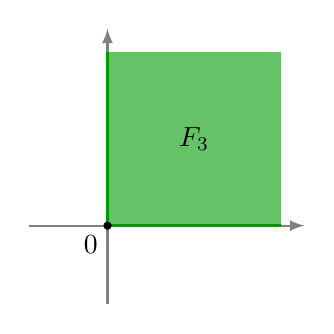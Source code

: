 \begin{tikzpicture}

      \draw[->,>=latex,thick, gray] (-1,0)--(2.5,0); % node[below,black] {$x$};
       \draw[->,>=latex,thick, gray] (0,-1)--(0,2.5); % node[right,black] {$y$};

       \draw[very thick,green!60!black] (0,0)--(2.2,0);
       \draw[very thick,green!60!black] (0,0)--(0,2.2);
       \fill[green!60!black, opacity=0.6] (0,0)--(2.2,0)--(2.2,2.2)--(0,2.2)--cycle;
      \node[black] at ( 1.1,1.1) {$F_3$};
%       \draw[->,>=latex] (1,0.8)  to[bend left] (0.9,0.05);
%       \draw[->,>=latex] (0.8,1)  to[bend right] (0.05,0.8);

         \fill (0,0) circle (1.5pt);
         \node[below left] at (0,0) {$0$};
\end{tikzpicture}
